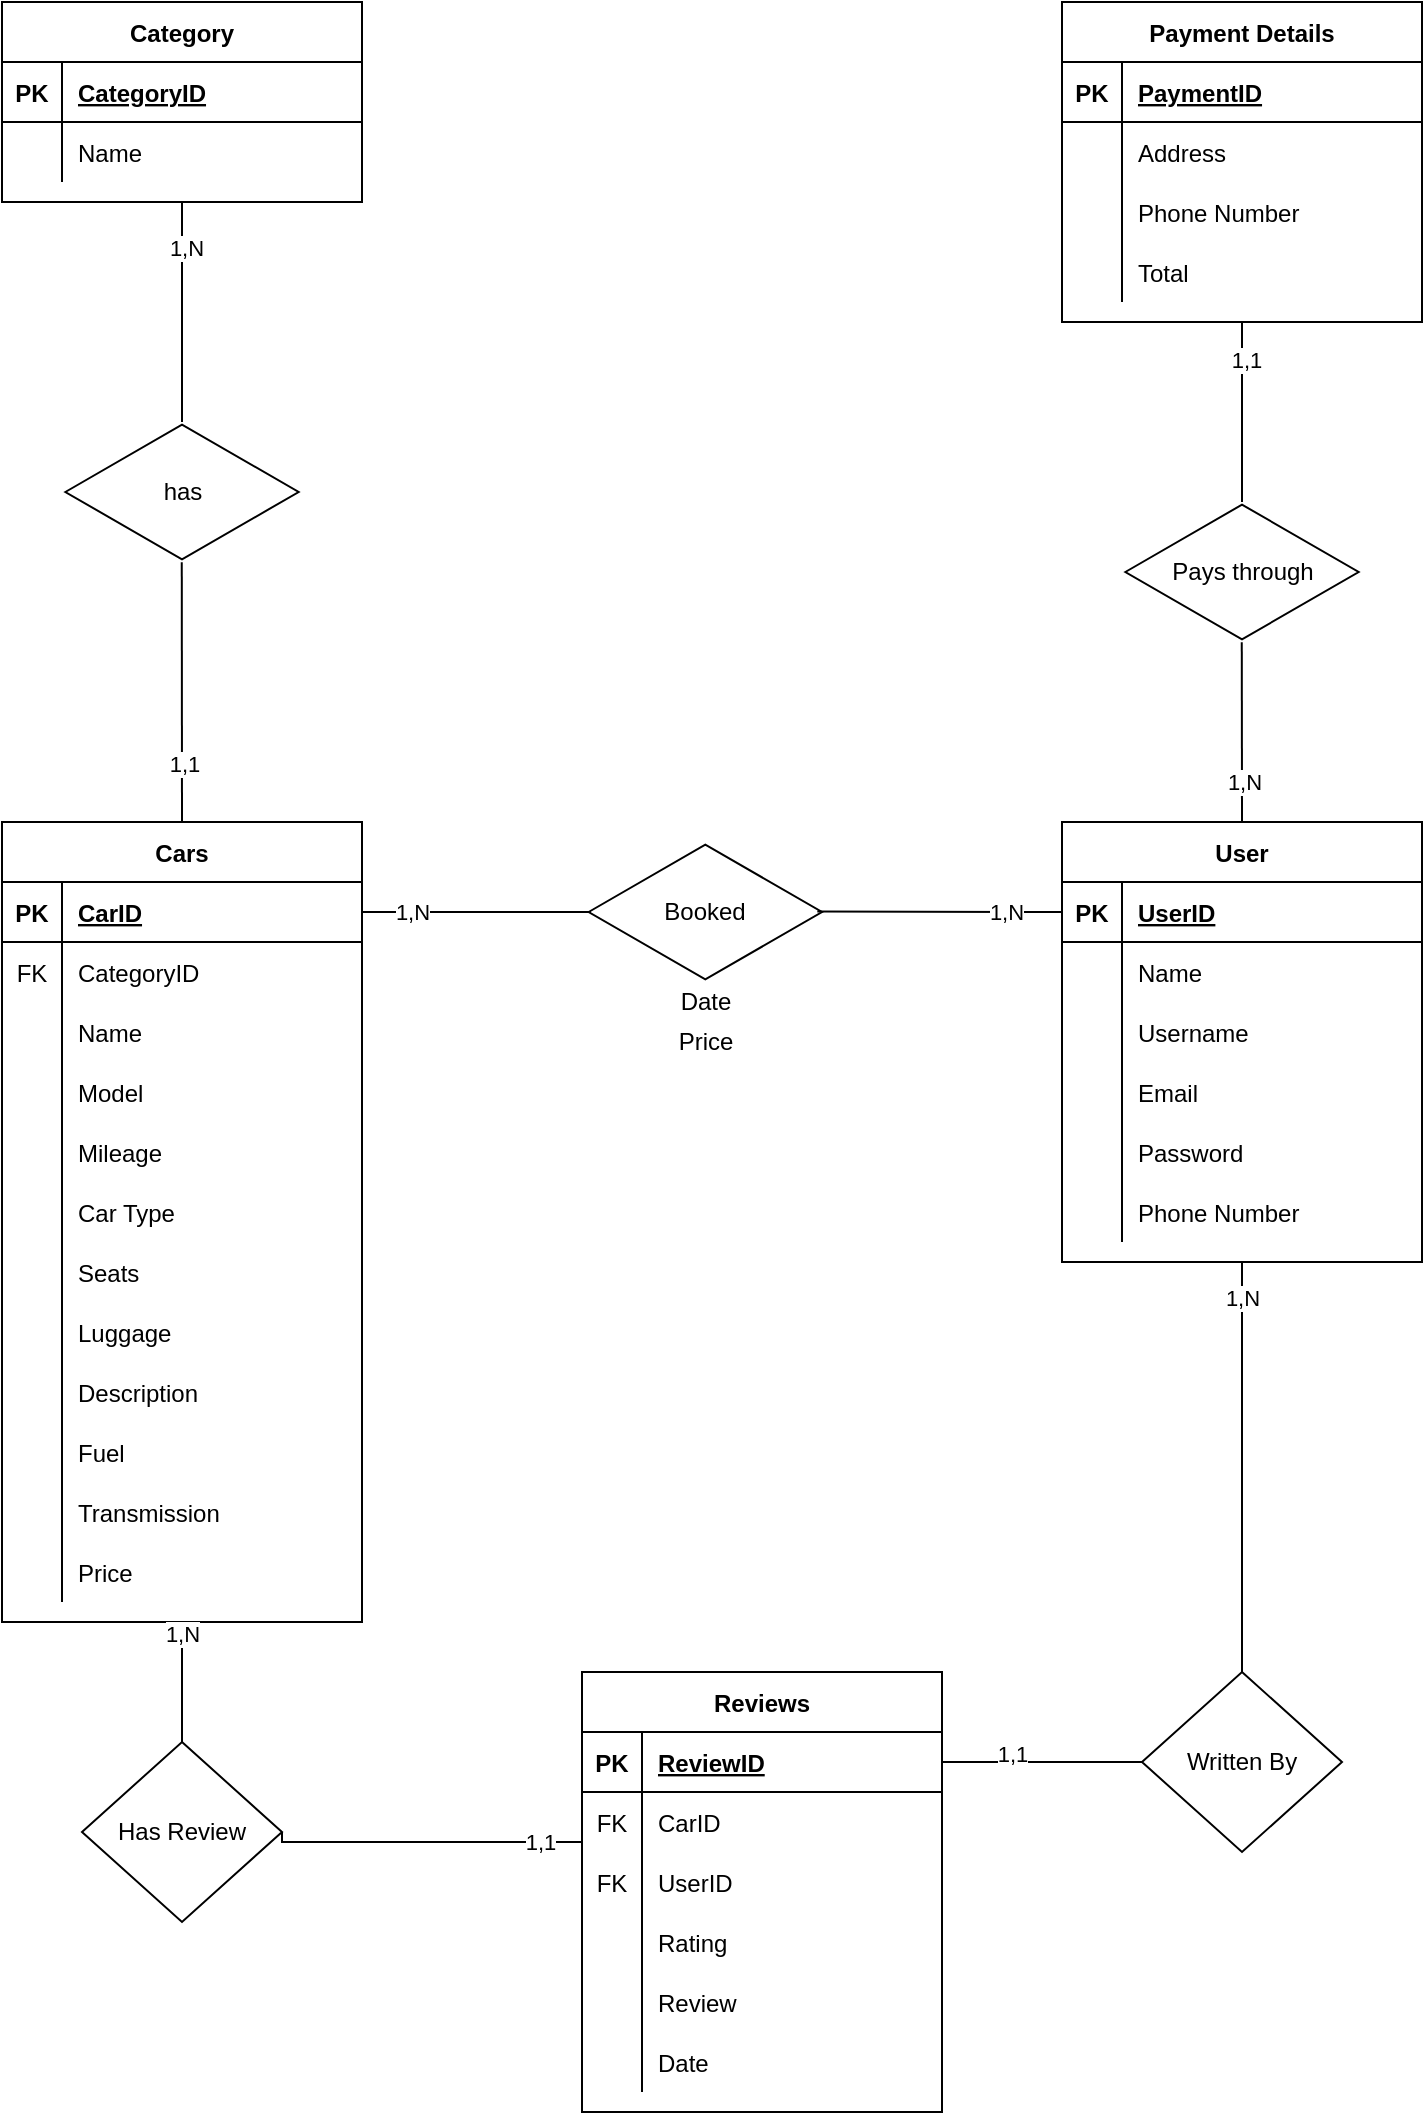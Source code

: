 <mxfile version="17.1.5" type="device"><diagram id="WMyPoAd4FyXIDKoNW8Nx" name="Page-1"><mxGraphModel dx="1422" dy="737" grid="1" gridSize="10" guides="1" tooltips="1" connect="1" arrows="1" fold="1" page="1" pageScale="1" pageWidth="850" pageHeight="1100" math="0" shadow="0"><root><mxCell id="0"/><mxCell id="1" parent="0"/><mxCell id="7_1k2W2xT8apQe2oxNWa-74" style="edgeStyle=orthogonalEdgeStyle;rounded=0;orthogonalLoop=1;jettySize=auto;html=1;exitX=1;exitY=0.5;exitDx=0;exitDy=0;endArrow=none;endFill=0;startArrow=none;" parent="1" source="7_1k2W2xT8apQe2oxNWa-75" target="7_1k2W2xT8apQe2oxNWa-60" edge="1"><mxGeometry relative="1" as="geometry"><mxPoint x="280" y="890" as="targetPoint"/><Array as="points"><mxPoint x="200" y="945"/><mxPoint x="200" y="950"/></Array></mxGeometry></mxCell><mxCell id="7_1k2W2xT8apQe2oxNWa-78" value="1,1" style="edgeLabel;html=1;align=center;verticalAlign=middle;resizable=0;points=[];" parent="7_1k2W2xT8apQe2oxNWa-74" vertex="1" connectable="0"><mxGeometry x="0.558" y="-2" relative="1" as="geometry"><mxPoint x="13" y="-2" as="offset"/></mxGeometry></mxCell><mxCell id="7_1k2W2xT8apQe2oxNWa-27" value="Cars" style="shape=table;startSize=30;container=1;collapsible=1;childLayout=tableLayout;fixedRows=1;rowLines=0;fontStyle=1;align=center;resizeLast=1;" parent="1" vertex="1"><mxGeometry x="60" y="440" width="180" height="400" as="geometry"/></mxCell><mxCell id="7_1k2W2xT8apQe2oxNWa-28" value="" style="shape=tableRow;horizontal=0;startSize=0;swimlaneHead=0;swimlaneBody=0;fillColor=none;collapsible=0;dropTarget=0;points=[[0,0.5],[1,0.5]];portConstraint=eastwest;top=0;left=0;right=0;bottom=1;" parent="7_1k2W2xT8apQe2oxNWa-27" vertex="1"><mxGeometry y="30" width="180" height="30" as="geometry"/></mxCell><mxCell id="7_1k2W2xT8apQe2oxNWa-29" value="PK" style="shape=partialRectangle;connectable=0;fillColor=none;top=0;left=0;bottom=0;right=0;fontStyle=1;overflow=hidden;" parent="7_1k2W2xT8apQe2oxNWa-28" vertex="1"><mxGeometry width="30" height="30" as="geometry"><mxRectangle width="30" height="30" as="alternateBounds"/></mxGeometry></mxCell><mxCell id="7_1k2W2xT8apQe2oxNWa-30" value="CarID" style="shape=partialRectangle;connectable=0;fillColor=none;top=0;left=0;bottom=0;right=0;align=left;spacingLeft=6;fontStyle=5;overflow=hidden;" parent="7_1k2W2xT8apQe2oxNWa-28" vertex="1"><mxGeometry x="30" width="150" height="30" as="geometry"><mxRectangle width="150" height="30" as="alternateBounds"/></mxGeometry></mxCell><mxCell id="3M6suYY4eKPeuiixIvPO-27" value="" style="shape=tableRow;horizontal=0;startSize=0;swimlaneHead=0;swimlaneBody=0;fillColor=none;collapsible=0;dropTarget=0;points=[[0,0.5],[1,0.5]];portConstraint=eastwest;top=0;left=0;right=0;bottom=0;" vertex="1" parent="7_1k2W2xT8apQe2oxNWa-27"><mxGeometry y="60" width="180" height="30" as="geometry"/></mxCell><mxCell id="3M6suYY4eKPeuiixIvPO-28" value="FK" style="shape=partialRectangle;connectable=0;fillColor=none;top=0;left=0;bottom=0;right=0;fontStyle=0;overflow=hidden;" vertex="1" parent="3M6suYY4eKPeuiixIvPO-27"><mxGeometry width="30" height="30" as="geometry"><mxRectangle width="30" height="30" as="alternateBounds"/></mxGeometry></mxCell><mxCell id="3M6suYY4eKPeuiixIvPO-29" value="CategoryID" style="shape=partialRectangle;connectable=0;fillColor=none;top=0;left=0;bottom=0;right=0;align=left;spacingLeft=6;fontStyle=0;overflow=hidden;" vertex="1" parent="3M6suYY4eKPeuiixIvPO-27"><mxGeometry x="30" width="150" height="30" as="geometry"><mxRectangle width="150" height="30" as="alternateBounds"/></mxGeometry></mxCell><mxCell id="7_1k2W2xT8apQe2oxNWa-31" value="" style="shape=tableRow;horizontal=0;startSize=0;swimlaneHead=0;swimlaneBody=0;fillColor=none;collapsible=0;dropTarget=0;points=[[0,0.5],[1,0.5]];portConstraint=eastwest;top=0;left=0;right=0;bottom=0;" parent="7_1k2W2xT8apQe2oxNWa-27" vertex="1"><mxGeometry y="90" width="180" height="30" as="geometry"/></mxCell><mxCell id="7_1k2W2xT8apQe2oxNWa-32" value="" style="shape=partialRectangle;connectable=0;fillColor=none;top=0;left=0;bottom=0;right=0;editable=1;overflow=hidden;" parent="7_1k2W2xT8apQe2oxNWa-31" vertex="1"><mxGeometry width="30" height="30" as="geometry"><mxRectangle width="30" height="30" as="alternateBounds"/></mxGeometry></mxCell><mxCell id="7_1k2W2xT8apQe2oxNWa-33" value="Name" style="shape=partialRectangle;connectable=0;fillColor=none;top=0;left=0;bottom=0;right=0;align=left;spacingLeft=6;overflow=hidden;" parent="7_1k2W2xT8apQe2oxNWa-31" vertex="1"><mxGeometry x="30" width="150" height="30" as="geometry"><mxRectangle width="150" height="30" as="alternateBounds"/></mxGeometry></mxCell><mxCell id="3M6suYY4eKPeuiixIvPO-95" value="" style="shape=tableRow;horizontal=0;startSize=0;swimlaneHead=0;swimlaneBody=0;fillColor=none;collapsible=0;dropTarget=0;points=[[0,0.5],[1,0.5]];portConstraint=eastwest;top=0;left=0;right=0;bottom=0;" vertex="1" parent="7_1k2W2xT8apQe2oxNWa-27"><mxGeometry y="120" width="180" height="30" as="geometry"/></mxCell><mxCell id="3M6suYY4eKPeuiixIvPO-96" value="" style="shape=partialRectangle;connectable=0;fillColor=none;top=0;left=0;bottom=0;right=0;editable=1;overflow=hidden;" vertex="1" parent="3M6suYY4eKPeuiixIvPO-95"><mxGeometry width="30" height="30" as="geometry"><mxRectangle width="30" height="30" as="alternateBounds"/></mxGeometry></mxCell><mxCell id="3M6suYY4eKPeuiixIvPO-97" value="Model" style="shape=partialRectangle;connectable=0;fillColor=none;top=0;left=0;bottom=0;right=0;align=left;spacingLeft=6;overflow=hidden;" vertex="1" parent="3M6suYY4eKPeuiixIvPO-95"><mxGeometry x="30" width="150" height="30" as="geometry"><mxRectangle width="150" height="30" as="alternateBounds"/></mxGeometry></mxCell><mxCell id="7_1k2W2xT8apQe2oxNWa-34" value="" style="shape=tableRow;horizontal=0;startSize=0;swimlaneHead=0;swimlaneBody=0;fillColor=none;collapsible=0;dropTarget=0;points=[[0,0.5],[1,0.5]];portConstraint=eastwest;top=0;left=0;right=0;bottom=0;" parent="7_1k2W2xT8apQe2oxNWa-27" vertex="1"><mxGeometry y="150" width="180" height="30" as="geometry"/></mxCell><mxCell id="7_1k2W2xT8apQe2oxNWa-35" value="" style="shape=partialRectangle;connectable=0;fillColor=none;top=0;left=0;bottom=0;right=0;editable=1;overflow=hidden;" parent="7_1k2W2xT8apQe2oxNWa-34" vertex="1"><mxGeometry width="30" height="30" as="geometry"><mxRectangle width="30" height="30" as="alternateBounds"/></mxGeometry></mxCell><mxCell id="7_1k2W2xT8apQe2oxNWa-36" value="Mileage" style="shape=partialRectangle;connectable=0;fillColor=none;top=0;left=0;bottom=0;right=0;align=left;spacingLeft=6;overflow=hidden;" parent="7_1k2W2xT8apQe2oxNWa-34" vertex="1"><mxGeometry x="30" width="150" height="30" as="geometry"><mxRectangle width="150" height="30" as="alternateBounds"/></mxGeometry></mxCell><mxCell id="7_1k2W2xT8apQe2oxNWa-37" value="" style="shape=tableRow;horizontal=0;startSize=0;swimlaneHead=0;swimlaneBody=0;fillColor=none;collapsible=0;dropTarget=0;points=[[0,0.5],[1,0.5]];portConstraint=eastwest;top=0;left=0;right=0;bottom=0;" parent="7_1k2W2xT8apQe2oxNWa-27" vertex="1"><mxGeometry y="180" width="180" height="30" as="geometry"/></mxCell><mxCell id="7_1k2W2xT8apQe2oxNWa-38" value="" style="shape=partialRectangle;connectable=0;fillColor=none;top=0;left=0;bottom=0;right=0;editable=1;overflow=hidden;" parent="7_1k2W2xT8apQe2oxNWa-37" vertex="1"><mxGeometry width="30" height="30" as="geometry"><mxRectangle width="30" height="30" as="alternateBounds"/></mxGeometry></mxCell><mxCell id="7_1k2W2xT8apQe2oxNWa-39" value="Car Type" style="shape=partialRectangle;connectable=0;fillColor=none;top=0;left=0;bottom=0;right=0;align=left;spacingLeft=6;overflow=hidden;" parent="7_1k2W2xT8apQe2oxNWa-37" vertex="1"><mxGeometry x="30" width="150" height="30" as="geometry"><mxRectangle width="150" height="30" as="alternateBounds"/></mxGeometry></mxCell><mxCell id="3M6suYY4eKPeuiixIvPO-2" value="" style="shape=tableRow;horizontal=0;startSize=0;swimlaneHead=0;swimlaneBody=0;fillColor=none;collapsible=0;dropTarget=0;points=[[0,0.5],[1,0.5]];portConstraint=eastwest;top=0;left=0;right=0;bottom=0;" vertex="1" parent="7_1k2W2xT8apQe2oxNWa-27"><mxGeometry y="210" width="180" height="30" as="geometry"/></mxCell><mxCell id="3M6suYY4eKPeuiixIvPO-3" value="" style="shape=partialRectangle;connectable=0;fillColor=none;top=0;left=0;bottom=0;right=0;editable=1;overflow=hidden;" vertex="1" parent="3M6suYY4eKPeuiixIvPO-2"><mxGeometry width="30" height="30" as="geometry"><mxRectangle width="30" height="30" as="alternateBounds"/></mxGeometry></mxCell><mxCell id="3M6suYY4eKPeuiixIvPO-4" value="Seats" style="shape=partialRectangle;connectable=0;fillColor=none;top=0;left=0;bottom=0;right=0;align=left;spacingLeft=6;overflow=hidden;" vertex="1" parent="3M6suYY4eKPeuiixIvPO-2"><mxGeometry x="30" width="150" height="30" as="geometry"><mxRectangle width="150" height="30" as="alternateBounds"/></mxGeometry></mxCell><mxCell id="3M6suYY4eKPeuiixIvPO-6" value="" style="shape=tableRow;horizontal=0;startSize=0;swimlaneHead=0;swimlaneBody=0;fillColor=none;collapsible=0;dropTarget=0;points=[[0,0.5],[1,0.5]];portConstraint=eastwest;top=0;left=0;right=0;bottom=0;" vertex="1" parent="7_1k2W2xT8apQe2oxNWa-27"><mxGeometry y="240" width="180" height="30" as="geometry"/></mxCell><mxCell id="3M6suYY4eKPeuiixIvPO-7" value="" style="shape=partialRectangle;connectable=0;fillColor=none;top=0;left=0;bottom=0;right=0;editable=1;overflow=hidden;" vertex="1" parent="3M6suYY4eKPeuiixIvPO-6"><mxGeometry width="30" height="30" as="geometry"><mxRectangle width="30" height="30" as="alternateBounds"/></mxGeometry></mxCell><mxCell id="3M6suYY4eKPeuiixIvPO-8" value="Luggage" style="shape=partialRectangle;connectable=0;fillColor=none;top=0;left=0;bottom=0;right=0;align=left;spacingLeft=6;overflow=hidden;" vertex="1" parent="3M6suYY4eKPeuiixIvPO-6"><mxGeometry x="30" width="150" height="30" as="geometry"><mxRectangle width="150" height="30" as="alternateBounds"/></mxGeometry></mxCell><mxCell id="3M6suYY4eKPeuiixIvPO-11" value="" style="shape=tableRow;horizontal=0;startSize=0;swimlaneHead=0;swimlaneBody=0;fillColor=none;collapsible=0;dropTarget=0;points=[[0,0.5],[1,0.5]];portConstraint=eastwest;top=0;left=0;right=0;bottom=0;" vertex="1" parent="7_1k2W2xT8apQe2oxNWa-27"><mxGeometry y="270" width="180" height="30" as="geometry"/></mxCell><mxCell id="3M6suYY4eKPeuiixIvPO-12" value="" style="shape=partialRectangle;connectable=0;fillColor=none;top=0;left=0;bottom=0;right=0;editable=1;overflow=hidden;" vertex="1" parent="3M6suYY4eKPeuiixIvPO-11"><mxGeometry width="30" height="30" as="geometry"><mxRectangle width="30" height="30" as="alternateBounds"/></mxGeometry></mxCell><mxCell id="3M6suYY4eKPeuiixIvPO-13" value="Description" style="shape=partialRectangle;connectable=0;fillColor=none;top=0;left=0;bottom=0;right=0;align=left;spacingLeft=6;overflow=hidden;" vertex="1" parent="3M6suYY4eKPeuiixIvPO-11"><mxGeometry x="30" width="150" height="30" as="geometry"><mxRectangle width="150" height="30" as="alternateBounds"/></mxGeometry></mxCell><mxCell id="3M6suYY4eKPeuiixIvPO-15" value="" style="shape=tableRow;horizontal=0;startSize=0;swimlaneHead=0;swimlaneBody=0;fillColor=none;collapsible=0;dropTarget=0;points=[[0,0.5],[1,0.5]];portConstraint=eastwest;top=0;left=0;right=0;bottom=0;" vertex="1" parent="7_1k2W2xT8apQe2oxNWa-27"><mxGeometry y="300" width="180" height="30" as="geometry"/></mxCell><mxCell id="3M6suYY4eKPeuiixIvPO-16" value="" style="shape=partialRectangle;connectable=0;fillColor=none;top=0;left=0;bottom=0;right=0;editable=1;overflow=hidden;" vertex="1" parent="3M6suYY4eKPeuiixIvPO-15"><mxGeometry width="30" height="30" as="geometry"><mxRectangle width="30" height="30" as="alternateBounds"/></mxGeometry></mxCell><mxCell id="3M6suYY4eKPeuiixIvPO-17" value="Fuel" style="shape=partialRectangle;connectable=0;fillColor=none;top=0;left=0;bottom=0;right=0;align=left;spacingLeft=6;overflow=hidden;" vertex="1" parent="3M6suYY4eKPeuiixIvPO-15"><mxGeometry x="30" width="150" height="30" as="geometry"><mxRectangle width="150" height="30" as="alternateBounds"/></mxGeometry></mxCell><mxCell id="3M6suYY4eKPeuiixIvPO-19" value="" style="shape=tableRow;horizontal=0;startSize=0;swimlaneHead=0;swimlaneBody=0;fillColor=none;collapsible=0;dropTarget=0;points=[[0,0.5],[1,0.5]];portConstraint=eastwest;top=0;left=0;right=0;bottom=0;" vertex="1" parent="7_1k2W2xT8apQe2oxNWa-27"><mxGeometry y="330" width="180" height="30" as="geometry"/></mxCell><mxCell id="3M6suYY4eKPeuiixIvPO-20" value="" style="shape=partialRectangle;connectable=0;fillColor=none;top=0;left=0;bottom=0;right=0;editable=1;overflow=hidden;" vertex="1" parent="3M6suYY4eKPeuiixIvPO-19"><mxGeometry width="30" height="30" as="geometry"><mxRectangle width="30" height="30" as="alternateBounds"/></mxGeometry></mxCell><mxCell id="3M6suYY4eKPeuiixIvPO-21" value="Transmission" style="shape=partialRectangle;connectable=0;fillColor=none;top=0;left=0;bottom=0;right=0;align=left;spacingLeft=6;overflow=hidden;" vertex="1" parent="3M6suYY4eKPeuiixIvPO-19"><mxGeometry x="30" width="150" height="30" as="geometry"><mxRectangle width="150" height="30" as="alternateBounds"/></mxGeometry></mxCell><mxCell id="3M6suYY4eKPeuiixIvPO-23" value="" style="shape=tableRow;horizontal=0;startSize=0;swimlaneHead=0;swimlaneBody=0;fillColor=none;collapsible=0;dropTarget=0;points=[[0,0.5],[1,0.5]];portConstraint=eastwest;top=0;left=0;right=0;bottom=0;" vertex="1" parent="7_1k2W2xT8apQe2oxNWa-27"><mxGeometry y="360" width="180" height="30" as="geometry"/></mxCell><mxCell id="3M6suYY4eKPeuiixIvPO-24" value="" style="shape=partialRectangle;connectable=0;fillColor=none;top=0;left=0;bottom=0;right=0;editable=1;overflow=hidden;" vertex="1" parent="3M6suYY4eKPeuiixIvPO-23"><mxGeometry width="30" height="30" as="geometry"><mxRectangle width="30" height="30" as="alternateBounds"/></mxGeometry></mxCell><mxCell id="3M6suYY4eKPeuiixIvPO-25" value="Price" style="shape=partialRectangle;connectable=0;fillColor=none;top=0;left=0;bottom=0;right=0;align=left;spacingLeft=6;overflow=hidden;" vertex="1" parent="3M6suYY4eKPeuiixIvPO-23"><mxGeometry x="30" width="150" height="30" as="geometry"><mxRectangle width="150" height="30" as="alternateBounds"/></mxGeometry></mxCell><mxCell id="7_1k2W2xT8apQe2oxNWa-40" value="User" style="shape=table;startSize=30;container=1;collapsible=1;childLayout=tableLayout;fixedRows=1;rowLines=0;fontStyle=1;align=center;resizeLast=1;" parent="1" vertex="1"><mxGeometry x="590" y="440" width="180" height="220" as="geometry"/></mxCell><mxCell id="7_1k2W2xT8apQe2oxNWa-41" value="" style="shape=tableRow;horizontal=0;startSize=0;swimlaneHead=0;swimlaneBody=0;fillColor=none;collapsible=0;dropTarget=0;points=[[0,0.5],[1,0.5]];portConstraint=eastwest;top=0;left=0;right=0;bottom=1;" parent="7_1k2W2xT8apQe2oxNWa-40" vertex="1"><mxGeometry y="30" width="180" height="30" as="geometry"/></mxCell><mxCell id="7_1k2W2xT8apQe2oxNWa-42" value="PK" style="shape=partialRectangle;connectable=0;fillColor=none;top=0;left=0;bottom=0;right=0;fontStyle=1;overflow=hidden;" parent="7_1k2W2xT8apQe2oxNWa-41" vertex="1"><mxGeometry width="30" height="30" as="geometry"><mxRectangle width="30" height="30" as="alternateBounds"/></mxGeometry></mxCell><mxCell id="7_1k2W2xT8apQe2oxNWa-43" value="UserID" style="shape=partialRectangle;connectable=0;fillColor=none;top=0;left=0;bottom=0;right=0;align=left;spacingLeft=6;fontStyle=5;overflow=hidden;" parent="7_1k2W2xT8apQe2oxNWa-41" vertex="1"><mxGeometry x="30" width="150" height="30" as="geometry"><mxRectangle width="150" height="30" as="alternateBounds"/></mxGeometry></mxCell><mxCell id="7_1k2W2xT8apQe2oxNWa-44" value="" style="shape=tableRow;horizontal=0;startSize=0;swimlaneHead=0;swimlaneBody=0;fillColor=none;collapsible=0;dropTarget=0;points=[[0,0.5],[1,0.5]];portConstraint=eastwest;top=0;left=0;right=0;bottom=0;" parent="7_1k2W2xT8apQe2oxNWa-40" vertex="1"><mxGeometry y="60" width="180" height="30" as="geometry"/></mxCell><mxCell id="7_1k2W2xT8apQe2oxNWa-45" value="" style="shape=partialRectangle;connectable=0;fillColor=none;top=0;left=0;bottom=0;right=0;editable=1;overflow=hidden;" parent="7_1k2W2xT8apQe2oxNWa-44" vertex="1"><mxGeometry width="30" height="30" as="geometry"><mxRectangle width="30" height="30" as="alternateBounds"/></mxGeometry></mxCell><mxCell id="7_1k2W2xT8apQe2oxNWa-46" value="Name" style="shape=partialRectangle;connectable=0;fillColor=none;top=0;left=0;bottom=0;right=0;align=left;spacingLeft=6;overflow=hidden;" parent="7_1k2W2xT8apQe2oxNWa-44" vertex="1"><mxGeometry x="30" width="150" height="30" as="geometry"><mxRectangle width="150" height="30" as="alternateBounds"/></mxGeometry></mxCell><mxCell id="3M6suYY4eKPeuiixIvPO-37" value="" style="shape=tableRow;horizontal=0;startSize=0;swimlaneHead=0;swimlaneBody=0;fillColor=none;collapsible=0;dropTarget=0;points=[[0,0.5],[1,0.5]];portConstraint=eastwest;top=0;left=0;right=0;bottom=0;" vertex="1" parent="7_1k2W2xT8apQe2oxNWa-40"><mxGeometry y="90" width="180" height="30" as="geometry"/></mxCell><mxCell id="3M6suYY4eKPeuiixIvPO-38" value="" style="shape=partialRectangle;connectable=0;fillColor=none;top=0;left=0;bottom=0;right=0;editable=1;overflow=hidden;" vertex="1" parent="3M6suYY4eKPeuiixIvPO-37"><mxGeometry width="30" height="30" as="geometry"><mxRectangle width="30" height="30" as="alternateBounds"/></mxGeometry></mxCell><mxCell id="3M6suYY4eKPeuiixIvPO-39" value="Username" style="shape=partialRectangle;connectable=0;fillColor=none;top=0;left=0;bottom=0;right=0;align=left;spacingLeft=6;overflow=hidden;" vertex="1" parent="3M6suYY4eKPeuiixIvPO-37"><mxGeometry x="30" width="150" height="30" as="geometry"><mxRectangle width="150" height="30" as="alternateBounds"/></mxGeometry></mxCell><mxCell id="7_1k2W2xT8apQe2oxNWa-47" value="" style="shape=tableRow;horizontal=0;startSize=0;swimlaneHead=0;swimlaneBody=0;fillColor=none;collapsible=0;dropTarget=0;points=[[0,0.5],[1,0.5]];portConstraint=eastwest;top=0;left=0;right=0;bottom=0;" parent="7_1k2W2xT8apQe2oxNWa-40" vertex="1"><mxGeometry y="120" width="180" height="30" as="geometry"/></mxCell><mxCell id="7_1k2W2xT8apQe2oxNWa-48" value="" style="shape=partialRectangle;connectable=0;fillColor=none;top=0;left=0;bottom=0;right=0;editable=1;overflow=hidden;" parent="7_1k2W2xT8apQe2oxNWa-47" vertex="1"><mxGeometry width="30" height="30" as="geometry"><mxRectangle width="30" height="30" as="alternateBounds"/></mxGeometry></mxCell><mxCell id="7_1k2W2xT8apQe2oxNWa-49" value="Email" style="shape=partialRectangle;connectable=0;fillColor=none;top=0;left=0;bottom=0;right=0;align=left;spacingLeft=6;overflow=hidden;" parent="7_1k2W2xT8apQe2oxNWa-47" vertex="1"><mxGeometry x="30" width="150" height="30" as="geometry"><mxRectangle width="150" height="30" as="alternateBounds"/></mxGeometry></mxCell><mxCell id="7_1k2W2xT8apQe2oxNWa-50" value="" style="shape=tableRow;horizontal=0;startSize=0;swimlaneHead=0;swimlaneBody=0;fillColor=none;collapsible=0;dropTarget=0;points=[[0,0.5],[1,0.5]];portConstraint=eastwest;top=0;left=0;right=0;bottom=0;" parent="7_1k2W2xT8apQe2oxNWa-40" vertex="1"><mxGeometry y="150" width="180" height="30" as="geometry"/></mxCell><mxCell id="7_1k2W2xT8apQe2oxNWa-51" value="" style="shape=partialRectangle;connectable=0;fillColor=none;top=0;left=0;bottom=0;right=0;editable=1;overflow=hidden;" parent="7_1k2W2xT8apQe2oxNWa-50" vertex="1"><mxGeometry width="30" height="30" as="geometry"><mxRectangle width="30" height="30" as="alternateBounds"/></mxGeometry></mxCell><mxCell id="7_1k2W2xT8apQe2oxNWa-52" value="Password" style="shape=partialRectangle;connectable=0;fillColor=none;top=0;left=0;bottom=0;right=0;align=left;spacingLeft=6;overflow=hidden;" parent="7_1k2W2xT8apQe2oxNWa-50" vertex="1"><mxGeometry x="30" width="150" height="30" as="geometry"><mxRectangle width="150" height="30" as="alternateBounds"/></mxGeometry></mxCell><mxCell id="3M6suYY4eKPeuiixIvPO-34" value="" style="shape=tableRow;horizontal=0;startSize=0;swimlaneHead=0;swimlaneBody=0;fillColor=none;collapsible=0;dropTarget=0;points=[[0,0.5],[1,0.5]];portConstraint=eastwest;top=0;left=0;right=0;bottom=0;" vertex="1" parent="7_1k2W2xT8apQe2oxNWa-40"><mxGeometry y="180" width="180" height="30" as="geometry"/></mxCell><mxCell id="3M6suYY4eKPeuiixIvPO-35" value="" style="shape=partialRectangle;connectable=0;fillColor=none;top=0;left=0;bottom=0;right=0;editable=1;overflow=hidden;" vertex="1" parent="3M6suYY4eKPeuiixIvPO-34"><mxGeometry width="30" height="30" as="geometry"><mxRectangle width="30" height="30" as="alternateBounds"/></mxGeometry></mxCell><mxCell id="3M6suYY4eKPeuiixIvPO-36" value="Phone Number" style="shape=partialRectangle;connectable=0;fillColor=none;top=0;left=0;bottom=0;right=0;align=left;spacingLeft=6;overflow=hidden;" vertex="1" parent="3M6suYY4eKPeuiixIvPO-34"><mxGeometry x="30" width="150" height="30" as="geometry"><mxRectangle width="150" height="30" as="alternateBounds"/></mxGeometry></mxCell><mxCell id="7_1k2W2xT8apQe2oxNWa-53" value="Booked" style="html=1;whiteSpace=wrap;aspect=fixed;shape=isoRectangle;" parent="1" vertex="1"><mxGeometry x="353.33" y="450" width="116.66" height="70" as="geometry"/></mxCell><mxCell id="7_1k2W2xT8apQe2oxNWa-54" value="" style="endArrow=none;html=1;rounded=0;exitX=1;exitY=0.5;exitDx=0;exitDy=0;entryX=0.01;entryY=0.5;entryDx=0;entryDy=0;entryPerimeter=0;" parent="1" source="7_1k2W2xT8apQe2oxNWa-28" target="7_1k2W2xT8apQe2oxNWa-53" edge="1"><mxGeometry width="50" height="50" relative="1" as="geometry"><mxPoint x="490" y="720" as="sourcePoint"/><mxPoint x="540" y="670" as="targetPoint"/></mxGeometry></mxCell><mxCell id="7_1k2W2xT8apQe2oxNWa-56" value="1,N" style="edgeLabel;html=1;align=center;verticalAlign=middle;resizable=0;points=[];" parent="7_1k2W2xT8apQe2oxNWa-54" vertex="1" connectable="0"><mxGeometry x="-0.561" y="-1" relative="1" as="geometry"><mxPoint y="-1" as="offset"/></mxGeometry></mxCell><mxCell id="7_1k2W2xT8apQe2oxNWa-55" value="" style="endArrow=none;html=1;rounded=0;exitX=0.98;exitY=0.497;exitDx=0;exitDy=0;entryX=0;entryY=0.5;entryDx=0;entryDy=0;exitPerimeter=0;" parent="1" source="7_1k2W2xT8apQe2oxNWa-53" target="7_1k2W2xT8apQe2oxNWa-41" edge="1"><mxGeometry width="50" height="50" relative="1" as="geometry"><mxPoint x="380" y="495" as="sourcePoint"/><mxPoint x="442.833" y="495" as="targetPoint"/></mxGeometry></mxCell><mxCell id="7_1k2W2xT8apQe2oxNWa-57" value="1,N" style="edgeLabel;html=1;align=center;verticalAlign=middle;resizable=0;points=[];" parent="7_1k2W2xT8apQe2oxNWa-55" vertex="1" connectable="0"><mxGeometry x="0.541" y="-2" relative="1" as="geometry"><mxPoint y="-2" as="offset"/></mxGeometry></mxCell><mxCell id="7_1k2W2xT8apQe2oxNWa-58" value="Date" style="text;html=1;strokeColor=none;fillColor=none;align=center;verticalAlign=middle;whiteSpace=wrap;rounded=0;" parent="1" vertex="1"><mxGeometry x="391.67" y="520" width="40" height="20" as="geometry"/></mxCell><mxCell id="7_1k2W2xT8apQe2oxNWa-59" value="Price" style="text;html=1;strokeColor=none;fillColor=none;align=center;verticalAlign=middle;whiteSpace=wrap;rounded=0;" parent="1" vertex="1"><mxGeometry x="391.67" y="540" width="40" height="20" as="geometry"/></mxCell><mxCell id="7_1k2W2xT8apQe2oxNWa-60" value="Reviews" style="shape=table;startSize=30;container=1;collapsible=1;childLayout=tableLayout;fixedRows=1;rowLines=0;fontStyle=1;align=center;resizeLast=1;" parent="1" vertex="1"><mxGeometry x="350.0" y="865" width="180" height="220" as="geometry"/></mxCell><mxCell id="7_1k2W2xT8apQe2oxNWa-61" value="" style="shape=tableRow;horizontal=0;startSize=0;swimlaneHead=0;swimlaneBody=0;fillColor=none;collapsible=0;dropTarget=0;points=[[0,0.5],[1,0.5]];portConstraint=eastwest;top=0;left=0;right=0;bottom=1;" parent="7_1k2W2xT8apQe2oxNWa-60" vertex="1"><mxGeometry y="30" width="180" height="30" as="geometry"/></mxCell><mxCell id="7_1k2W2xT8apQe2oxNWa-62" value="PK" style="shape=partialRectangle;connectable=0;fillColor=none;top=0;left=0;bottom=0;right=0;fontStyle=1;overflow=hidden;" parent="7_1k2W2xT8apQe2oxNWa-61" vertex="1"><mxGeometry width="30" height="30" as="geometry"><mxRectangle width="30" height="30" as="alternateBounds"/></mxGeometry></mxCell><mxCell id="7_1k2W2xT8apQe2oxNWa-63" value="ReviewID" style="shape=partialRectangle;connectable=0;fillColor=none;top=0;left=0;bottom=0;right=0;align=left;spacingLeft=6;fontStyle=5;overflow=hidden;" parent="7_1k2W2xT8apQe2oxNWa-61" vertex="1"><mxGeometry x="30" width="150" height="30" as="geometry"><mxRectangle width="150" height="30" as="alternateBounds"/></mxGeometry></mxCell><mxCell id="3M6suYY4eKPeuiixIvPO-55" value="" style="shape=tableRow;horizontal=0;startSize=0;swimlaneHead=0;swimlaneBody=0;fillColor=none;collapsible=0;dropTarget=0;points=[[0,0.5],[1,0.5]];portConstraint=eastwest;top=0;left=0;right=0;bottom=0;" vertex="1" parent="7_1k2W2xT8apQe2oxNWa-60"><mxGeometry y="60" width="180" height="30" as="geometry"/></mxCell><mxCell id="3M6suYY4eKPeuiixIvPO-56" value="FK" style="shape=partialRectangle;connectable=0;fillColor=none;top=0;left=0;bottom=0;right=0;fontStyle=0;overflow=hidden;" vertex="1" parent="3M6suYY4eKPeuiixIvPO-55"><mxGeometry width="30" height="30" as="geometry"><mxRectangle width="30" height="30" as="alternateBounds"/></mxGeometry></mxCell><mxCell id="3M6suYY4eKPeuiixIvPO-57" value="CarID" style="shape=partialRectangle;connectable=0;fillColor=none;top=0;left=0;bottom=0;right=0;align=left;spacingLeft=6;fontStyle=0;overflow=hidden;" vertex="1" parent="3M6suYY4eKPeuiixIvPO-55"><mxGeometry x="30" width="150" height="30" as="geometry"><mxRectangle width="150" height="30" as="alternateBounds"/></mxGeometry></mxCell><mxCell id="3M6suYY4eKPeuiixIvPO-58" value="" style="shape=tableRow;horizontal=0;startSize=0;swimlaneHead=0;swimlaneBody=0;fillColor=none;collapsible=0;dropTarget=0;points=[[0,0.5],[1,0.5]];portConstraint=eastwest;top=0;left=0;right=0;bottom=0;" vertex="1" parent="7_1k2W2xT8apQe2oxNWa-60"><mxGeometry y="90" width="180" height="30" as="geometry"/></mxCell><mxCell id="3M6suYY4eKPeuiixIvPO-59" value="FK" style="shape=partialRectangle;connectable=0;fillColor=none;top=0;left=0;bottom=0;right=0;fontStyle=0;overflow=hidden;" vertex="1" parent="3M6suYY4eKPeuiixIvPO-58"><mxGeometry width="30" height="30" as="geometry"><mxRectangle width="30" height="30" as="alternateBounds"/></mxGeometry></mxCell><mxCell id="3M6suYY4eKPeuiixIvPO-60" value="UserID" style="shape=partialRectangle;connectable=0;fillColor=none;top=0;left=0;bottom=0;right=0;align=left;spacingLeft=6;fontStyle=0;overflow=hidden;" vertex="1" parent="3M6suYY4eKPeuiixIvPO-58"><mxGeometry x="30" width="150" height="30" as="geometry"><mxRectangle width="150" height="30" as="alternateBounds"/></mxGeometry></mxCell><mxCell id="7_1k2W2xT8apQe2oxNWa-64" value="" style="shape=tableRow;horizontal=0;startSize=0;swimlaneHead=0;swimlaneBody=0;fillColor=none;collapsible=0;dropTarget=0;points=[[0,0.5],[1,0.5]];portConstraint=eastwest;top=0;left=0;right=0;bottom=0;" parent="7_1k2W2xT8apQe2oxNWa-60" vertex="1"><mxGeometry y="120" width="180" height="30" as="geometry"/></mxCell><mxCell id="7_1k2W2xT8apQe2oxNWa-65" value="" style="shape=partialRectangle;connectable=0;fillColor=none;top=0;left=0;bottom=0;right=0;editable=1;overflow=hidden;" parent="7_1k2W2xT8apQe2oxNWa-64" vertex="1"><mxGeometry width="30" height="30" as="geometry"><mxRectangle width="30" height="30" as="alternateBounds"/></mxGeometry></mxCell><mxCell id="7_1k2W2xT8apQe2oxNWa-66" value="Rating" style="shape=partialRectangle;connectable=0;fillColor=none;top=0;left=0;bottom=0;right=0;align=left;spacingLeft=6;overflow=hidden;" parent="7_1k2W2xT8apQe2oxNWa-64" vertex="1"><mxGeometry x="30" width="150" height="30" as="geometry"><mxRectangle width="150" height="30" as="alternateBounds"/></mxGeometry></mxCell><mxCell id="7_1k2W2xT8apQe2oxNWa-67" value="" style="shape=tableRow;horizontal=0;startSize=0;swimlaneHead=0;swimlaneBody=0;fillColor=none;collapsible=0;dropTarget=0;points=[[0,0.5],[1,0.5]];portConstraint=eastwest;top=0;left=0;right=0;bottom=0;" parent="7_1k2W2xT8apQe2oxNWa-60" vertex="1"><mxGeometry y="150" width="180" height="30" as="geometry"/></mxCell><mxCell id="7_1k2W2xT8apQe2oxNWa-68" value="" style="shape=partialRectangle;connectable=0;fillColor=none;top=0;left=0;bottom=0;right=0;editable=1;overflow=hidden;" parent="7_1k2W2xT8apQe2oxNWa-67" vertex="1"><mxGeometry width="30" height="30" as="geometry"><mxRectangle width="30" height="30" as="alternateBounds"/></mxGeometry></mxCell><mxCell id="7_1k2W2xT8apQe2oxNWa-69" value="Review" style="shape=partialRectangle;connectable=0;fillColor=none;top=0;left=0;bottom=0;right=0;align=left;spacingLeft=6;overflow=hidden;" parent="7_1k2W2xT8apQe2oxNWa-67" vertex="1"><mxGeometry x="30" width="150" height="30" as="geometry"><mxRectangle width="150" height="30" as="alternateBounds"/></mxGeometry></mxCell><mxCell id="7_1k2W2xT8apQe2oxNWa-70" value="" style="shape=tableRow;horizontal=0;startSize=0;swimlaneHead=0;swimlaneBody=0;fillColor=none;collapsible=0;dropTarget=0;points=[[0,0.5],[1,0.5]];portConstraint=eastwest;top=0;left=0;right=0;bottom=0;" parent="7_1k2W2xT8apQe2oxNWa-60" vertex="1"><mxGeometry y="180" width="180" height="30" as="geometry"/></mxCell><mxCell id="7_1k2W2xT8apQe2oxNWa-71" value="" style="shape=partialRectangle;connectable=0;fillColor=none;top=0;left=0;bottom=0;right=0;editable=1;overflow=hidden;" parent="7_1k2W2xT8apQe2oxNWa-70" vertex="1"><mxGeometry width="30" height="30" as="geometry"><mxRectangle width="30" height="30" as="alternateBounds"/></mxGeometry></mxCell><mxCell id="7_1k2W2xT8apQe2oxNWa-72" value="Date" style="shape=partialRectangle;connectable=0;fillColor=none;top=0;left=0;bottom=0;right=0;align=left;spacingLeft=6;overflow=hidden;" parent="7_1k2W2xT8apQe2oxNWa-70" vertex="1"><mxGeometry x="30" width="150" height="30" as="geometry"><mxRectangle width="150" height="30" as="alternateBounds"/></mxGeometry></mxCell><mxCell id="7_1k2W2xT8apQe2oxNWa-75" value="Has Review" style="rhombus;whiteSpace=wrap;html=1;" parent="1" vertex="1"><mxGeometry x="100" y="900" width="100" height="90" as="geometry"/></mxCell><mxCell id="7_1k2W2xT8apQe2oxNWa-76" value="" style="edgeStyle=orthogonalEdgeStyle;rounded=0;orthogonalLoop=1;jettySize=auto;html=1;exitX=0.5;exitY=1;exitDx=0;exitDy=0;entryX=0.5;entryY=0;entryDx=0;entryDy=0;endArrow=none;endFill=0;" parent="1" source="7_1k2W2xT8apQe2oxNWa-27" target="7_1k2W2xT8apQe2oxNWa-75" edge="1"><mxGeometry relative="1" as="geometry"><mxPoint x="321.67" y="795" as="targetPoint"/><mxPoint x="150" y="600" as="sourcePoint"/></mxGeometry></mxCell><mxCell id="7_1k2W2xT8apQe2oxNWa-77" value="1,N" style="edgeLabel;html=1;align=center;verticalAlign=middle;resizable=0;points=[];" parent="7_1k2W2xT8apQe2oxNWa-76" vertex="1" connectable="0"><mxGeometry x="-0.822" relative="1" as="geometry"><mxPoint as="offset"/></mxGeometry></mxCell><mxCell id="7_1k2W2xT8apQe2oxNWa-79" style="edgeStyle=orthogonalEdgeStyle;rounded=0;orthogonalLoop=1;jettySize=auto;html=1;exitX=0;exitY=0.5;exitDx=0;exitDy=0;entryX=1;entryY=0.5;entryDx=0;entryDy=0;endArrow=none;endFill=0;startArrow=none;" parent="1" source="7_1k2W2xT8apQe2oxNWa-81" target="7_1k2W2xT8apQe2oxNWa-61" edge="1"><mxGeometry relative="1" as="geometry"><mxPoint x="861.67" y="795" as="targetPoint"/><Array as="points"/></mxGeometry></mxCell><mxCell id="7_1k2W2xT8apQe2oxNWa-80" value="1,1" style="edgeLabel;html=1;align=center;verticalAlign=middle;resizable=0;points=[];" parent="7_1k2W2xT8apQe2oxNWa-79" vertex="1" connectable="0"><mxGeometry x="0.558" y="-2" relative="1" as="geometry"><mxPoint x="13" y="-2" as="offset"/></mxGeometry></mxCell><mxCell id="7_1k2W2xT8apQe2oxNWa-81" value="Written By" style="rhombus;whiteSpace=wrap;html=1;" parent="1" vertex="1"><mxGeometry x="630" y="865" width="100" height="90" as="geometry"/></mxCell><mxCell id="7_1k2W2xT8apQe2oxNWa-82" value="" style="edgeStyle=orthogonalEdgeStyle;rounded=0;orthogonalLoop=1;jettySize=auto;html=1;entryX=0.5;entryY=0;entryDx=0;entryDy=0;endArrow=none;endFill=0;" parent="1" target="7_1k2W2xT8apQe2oxNWa-81" edge="1" source="7_1k2W2xT8apQe2oxNWa-40"><mxGeometry relative="1" as="geometry"><mxPoint x="861.67" y="795" as="targetPoint"/><mxPoint x="690" y="600" as="sourcePoint"/></mxGeometry></mxCell><mxCell id="7_1k2W2xT8apQe2oxNWa-83" value="1,N" style="edgeLabel;html=1;align=center;verticalAlign=middle;resizable=0;points=[];" parent="7_1k2W2xT8apQe2oxNWa-82" vertex="1" connectable="0"><mxGeometry x="-0.822" relative="1" as="geometry"><mxPoint as="offset"/></mxGeometry></mxCell><mxCell id="7_1k2W2xT8apQe2oxNWa-84" value="Payment Details" style="shape=table;startSize=30;container=1;collapsible=1;childLayout=tableLayout;fixedRows=1;rowLines=0;fontStyle=1;align=center;resizeLast=1;" parent="1" vertex="1"><mxGeometry x="590" y="30" width="180" height="160" as="geometry"/></mxCell><mxCell id="7_1k2W2xT8apQe2oxNWa-85" value="" style="shape=tableRow;horizontal=0;startSize=0;swimlaneHead=0;swimlaneBody=0;fillColor=none;collapsible=0;dropTarget=0;points=[[0,0.5],[1,0.5]];portConstraint=eastwest;top=0;left=0;right=0;bottom=1;" parent="7_1k2W2xT8apQe2oxNWa-84" vertex="1"><mxGeometry y="30" width="180" height="30" as="geometry"/></mxCell><mxCell id="7_1k2W2xT8apQe2oxNWa-86" value="PK" style="shape=partialRectangle;connectable=0;fillColor=none;top=0;left=0;bottom=0;right=0;fontStyle=1;overflow=hidden;" parent="7_1k2W2xT8apQe2oxNWa-85" vertex="1"><mxGeometry width="30" height="30" as="geometry"><mxRectangle width="30" height="30" as="alternateBounds"/></mxGeometry></mxCell><mxCell id="7_1k2W2xT8apQe2oxNWa-87" value="PaymentID" style="shape=partialRectangle;connectable=0;fillColor=none;top=0;left=0;bottom=0;right=0;align=left;spacingLeft=6;fontStyle=5;overflow=hidden;" parent="7_1k2W2xT8apQe2oxNWa-85" vertex="1"><mxGeometry x="30" width="150" height="30" as="geometry"><mxRectangle width="150" height="30" as="alternateBounds"/></mxGeometry></mxCell><mxCell id="7_1k2W2xT8apQe2oxNWa-88" value="" style="shape=tableRow;horizontal=0;startSize=0;swimlaneHead=0;swimlaneBody=0;fillColor=none;collapsible=0;dropTarget=0;points=[[0,0.5],[1,0.5]];portConstraint=eastwest;top=0;left=0;right=0;bottom=0;" parent="7_1k2W2xT8apQe2oxNWa-84" vertex="1"><mxGeometry y="60" width="180" height="30" as="geometry"/></mxCell><mxCell id="7_1k2W2xT8apQe2oxNWa-89" value="" style="shape=partialRectangle;connectable=0;fillColor=none;top=0;left=0;bottom=0;right=0;editable=1;overflow=hidden;" parent="7_1k2W2xT8apQe2oxNWa-88" vertex="1"><mxGeometry width="30" height="30" as="geometry"><mxRectangle width="30" height="30" as="alternateBounds"/></mxGeometry></mxCell><mxCell id="7_1k2W2xT8apQe2oxNWa-90" value="Address" style="shape=partialRectangle;connectable=0;fillColor=none;top=0;left=0;bottom=0;right=0;align=left;spacingLeft=6;overflow=hidden;" parent="7_1k2W2xT8apQe2oxNWa-88" vertex="1"><mxGeometry x="30" width="150" height="30" as="geometry"><mxRectangle width="150" height="30" as="alternateBounds"/></mxGeometry></mxCell><mxCell id="7_1k2W2xT8apQe2oxNWa-91" value="" style="shape=tableRow;horizontal=0;startSize=0;swimlaneHead=0;swimlaneBody=0;fillColor=none;collapsible=0;dropTarget=0;points=[[0,0.5],[1,0.5]];portConstraint=eastwest;top=0;left=0;right=0;bottom=0;" parent="7_1k2W2xT8apQe2oxNWa-84" vertex="1"><mxGeometry y="90" width="180" height="30" as="geometry"/></mxCell><mxCell id="7_1k2W2xT8apQe2oxNWa-92" value="" style="shape=partialRectangle;connectable=0;fillColor=none;top=0;left=0;bottom=0;right=0;editable=1;overflow=hidden;" parent="7_1k2W2xT8apQe2oxNWa-91" vertex="1"><mxGeometry width="30" height="30" as="geometry"><mxRectangle width="30" height="30" as="alternateBounds"/></mxGeometry></mxCell><mxCell id="7_1k2W2xT8apQe2oxNWa-93" value="Phone Number" style="shape=partialRectangle;connectable=0;fillColor=none;top=0;left=0;bottom=0;right=0;align=left;spacingLeft=6;overflow=hidden;" parent="7_1k2W2xT8apQe2oxNWa-91" vertex="1"><mxGeometry x="30" width="150" height="30" as="geometry"><mxRectangle width="150" height="30" as="alternateBounds"/></mxGeometry></mxCell><mxCell id="7_1k2W2xT8apQe2oxNWa-94" value="" style="shape=tableRow;horizontal=0;startSize=0;swimlaneHead=0;swimlaneBody=0;fillColor=none;collapsible=0;dropTarget=0;points=[[0,0.5],[1,0.5]];portConstraint=eastwest;top=0;left=0;right=0;bottom=0;" parent="7_1k2W2xT8apQe2oxNWa-84" vertex="1"><mxGeometry y="120" width="180" height="30" as="geometry"/></mxCell><mxCell id="7_1k2W2xT8apQe2oxNWa-95" value="" style="shape=partialRectangle;connectable=0;fillColor=none;top=0;left=0;bottom=0;right=0;editable=1;overflow=hidden;" parent="7_1k2W2xT8apQe2oxNWa-94" vertex="1"><mxGeometry width="30" height="30" as="geometry"><mxRectangle width="30" height="30" as="alternateBounds"/></mxGeometry></mxCell><mxCell id="7_1k2W2xT8apQe2oxNWa-96" value="Total" style="shape=partialRectangle;connectable=0;fillColor=none;top=0;left=0;bottom=0;right=0;align=left;spacingLeft=6;overflow=hidden;" parent="7_1k2W2xT8apQe2oxNWa-94" vertex="1"><mxGeometry x="30" width="150" height="30" as="geometry"><mxRectangle width="150" height="30" as="alternateBounds"/></mxGeometry></mxCell><mxCell id="7_1k2W2xT8apQe2oxNWa-97" value="Pays through" style="html=1;whiteSpace=wrap;aspect=fixed;shape=isoRectangle;" parent="1" vertex="1"><mxGeometry x="621.67" y="280" width="116.66" height="70" as="geometry"/></mxCell><mxCell id="7_1k2W2xT8apQe2oxNWa-98" value="" style="endArrow=none;html=1;rounded=0;exitX=0.5;exitY=0;exitDx=0;exitDy=0;entryX=0.499;entryY=1.001;entryDx=0;entryDy=0;entryPerimeter=0;" parent="1" source="7_1k2W2xT8apQe2oxNWa-40" target="7_1k2W2xT8apQe2oxNWa-97" edge="1"><mxGeometry width="50" height="50" relative="1" as="geometry"><mxPoint x="790" y="300" as="sourcePoint"/><mxPoint x="1040" y="340" as="targetPoint"/></mxGeometry></mxCell><mxCell id="7_1k2W2xT8apQe2oxNWa-99" value="1,N" style="edgeLabel;html=1;align=center;verticalAlign=middle;resizable=0;points=[];" parent="7_1k2W2xT8apQe2oxNWa-98" vertex="1" connectable="0"><mxGeometry x="-0.561" y="-1" relative="1" as="geometry"><mxPoint y="-1" as="offset"/></mxGeometry></mxCell><mxCell id="7_1k2W2xT8apQe2oxNWa-100" value="" style="endArrow=none;html=1;rounded=0;exitX=0.5;exitY=0;exitDx=0;exitDy=0;exitPerimeter=0;entryX=0.5;entryY=1;entryDx=0;entryDy=0;" parent="1" source="7_1k2W2xT8apQe2oxNWa-97" target="7_1k2W2xT8apQe2oxNWa-84" edge="1"><mxGeometry width="50" height="50" relative="1" as="geometry"><mxPoint x="880" y="165" as="sourcePoint"/><mxPoint x="750" y="250" as="targetPoint"/></mxGeometry></mxCell><mxCell id="7_1k2W2xT8apQe2oxNWa-101" value="1,1" style="edgeLabel;html=1;align=center;verticalAlign=middle;resizable=0;points=[];" parent="7_1k2W2xT8apQe2oxNWa-100" vertex="1" connectable="0"><mxGeometry x="0.541" y="-2" relative="1" as="geometry"><mxPoint y="-2" as="offset"/></mxGeometry></mxCell><mxCell id="7_1k2W2xT8apQe2oxNWa-108" value="Category" style="shape=table;startSize=30;container=1;collapsible=1;childLayout=tableLayout;fixedRows=1;rowLines=0;fontStyle=1;align=center;resizeLast=1;" parent="1" vertex="1"><mxGeometry x="60" y="30" width="180" height="100" as="geometry"/></mxCell><mxCell id="7_1k2W2xT8apQe2oxNWa-109" value="" style="shape=tableRow;horizontal=0;startSize=0;swimlaneHead=0;swimlaneBody=0;fillColor=none;collapsible=0;dropTarget=0;points=[[0,0.5],[1,0.5]];portConstraint=eastwest;top=0;left=0;right=0;bottom=1;" parent="7_1k2W2xT8apQe2oxNWa-108" vertex="1"><mxGeometry y="30" width="180" height="30" as="geometry"/></mxCell><mxCell id="7_1k2W2xT8apQe2oxNWa-110" value="PK" style="shape=partialRectangle;connectable=0;fillColor=none;top=0;left=0;bottom=0;right=0;fontStyle=1;overflow=hidden;" parent="7_1k2W2xT8apQe2oxNWa-109" vertex="1"><mxGeometry width="30" height="30" as="geometry"><mxRectangle width="30" height="30" as="alternateBounds"/></mxGeometry></mxCell><mxCell id="7_1k2W2xT8apQe2oxNWa-111" value="CategoryID" style="shape=partialRectangle;connectable=0;fillColor=none;top=0;left=0;bottom=0;right=0;align=left;spacingLeft=6;fontStyle=5;overflow=hidden;" parent="7_1k2W2xT8apQe2oxNWa-109" vertex="1"><mxGeometry x="30" width="150" height="30" as="geometry"><mxRectangle width="150" height="30" as="alternateBounds"/></mxGeometry></mxCell><mxCell id="7_1k2W2xT8apQe2oxNWa-112" value="" style="shape=tableRow;horizontal=0;startSize=0;swimlaneHead=0;swimlaneBody=0;fillColor=none;collapsible=0;dropTarget=0;points=[[0,0.5],[1,0.5]];portConstraint=eastwest;top=0;left=0;right=0;bottom=0;" parent="7_1k2W2xT8apQe2oxNWa-108" vertex="1"><mxGeometry y="60" width="180" height="30" as="geometry"/></mxCell><mxCell id="7_1k2W2xT8apQe2oxNWa-113" value="" style="shape=partialRectangle;connectable=0;fillColor=none;top=0;left=0;bottom=0;right=0;editable=1;overflow=hidden;" parent="7_1k2W2xT8apQe2oxNWa-112" vertex="1"><mxGeometry width="30" height="30" as="geometry"><mxRectangle width="30" height="30" as="alternateBounds"/></mxGeometry></mxCell><mxCell id="7_1k2W2xT8apQe2oxNWa-114" value="Name" style="shape=partialRectangle;connectable=0;fillColor=none;top=0;left=0;bottom=0;right=0;align=left;spacingLeft=6;overflow=hidden;" parent="7_1k2W2xT8apQe2oxNWa-112" vertex="1"><mxGeometry x="30" width="150" height="30" as="geometry"><mxRectangle width="150" height="30" as="alternateBounds"/></mxGeometry></mxCell><mxCell id="7_1k2W2xT8apQe2oxNWa-121" value="has" style="html=1;whiteSpace=wrap;aspect=fixed;shape=isoRectangle;" parent="1" vertex="1"><mxGeometry x="91.67" y="240" width="116.66" height="70" as="geometry"/></mxCell><mxCell id="7_1k2W2xT8apQe2oxNWa-122" value="" style="endArrow=none;html=1;rounded=0;entryX=0.499;entryY=1.001;entryDx=0;entryDy=0;entryPerimeter=0;exitX=0.5;exitY=0;exitDx=0;exitDy=0;" parent="1" source="7_1k2W2xT8apQe2oxNWa-27" target="7_1k2W2xT8apQe2oxNWa-121" edge="1"><mxGeometry width="50" height="50" relative="1" as="geometry"><mxPoint x="210" y="370" as="sourcePoint"/><mxPoint x="510" y="340" as="targetPoint"/></mxGeometry></mxCell><mxCell id="7_1k2W2xT8apQe2oxNWa-123" value="1,1" style="edgeLabel;html=1;align=center;verticalAlign=middle;resizable=0;points=[];" parent="7_1k2W2xT8apQe2oxNWa-122" vertex="1" connectable="0"><mxGeometry x="-0.561" y="-1" relative="1" as="geometry"><mxPoint y="-1" as="offset"/></mxGeometry></mxCell><mxCell id="7_1k2W2xT8apQe2oxNWa-124" value="" style="endArrow=none;html=1;rounded=0;exitX=0.5;exitY=0;exitDx=0;exitDy=0;exitPerimeter=0;entryX=0.5;entryY=1;entryDx=0;entryDy=0;" parent="1" source="7_1k2W2xT8apQe2oxNWa-121" target="7_1k2W2xT8apQe2oxNWa-108" edge="1"><mxGeometry width="50" height="50" relative="1" as="geometry"><mxPoint x="350" y="165" as="sourcePoint"/><mxPoint x="220" y="250" as="targetPoint"/></mxGeometry></mxCell><mxCell id="7_1k2W2xT8apQe2oxNWa-125" value="1,N" style="edgeLabel;html=1;align=center;verticalAlign=middle;resizable=0;points=[];" parent="7_1k2W2xT8apQe2oxNWa-124" vertex="1" connectable="0"><mxGeometry x="0.541" y="-2" relative="1" as="geometry"><mxPoint y="-2" as="offset"/></mxGeometry></mxCell></root></mxGraphModel></diagram></mxfile>
